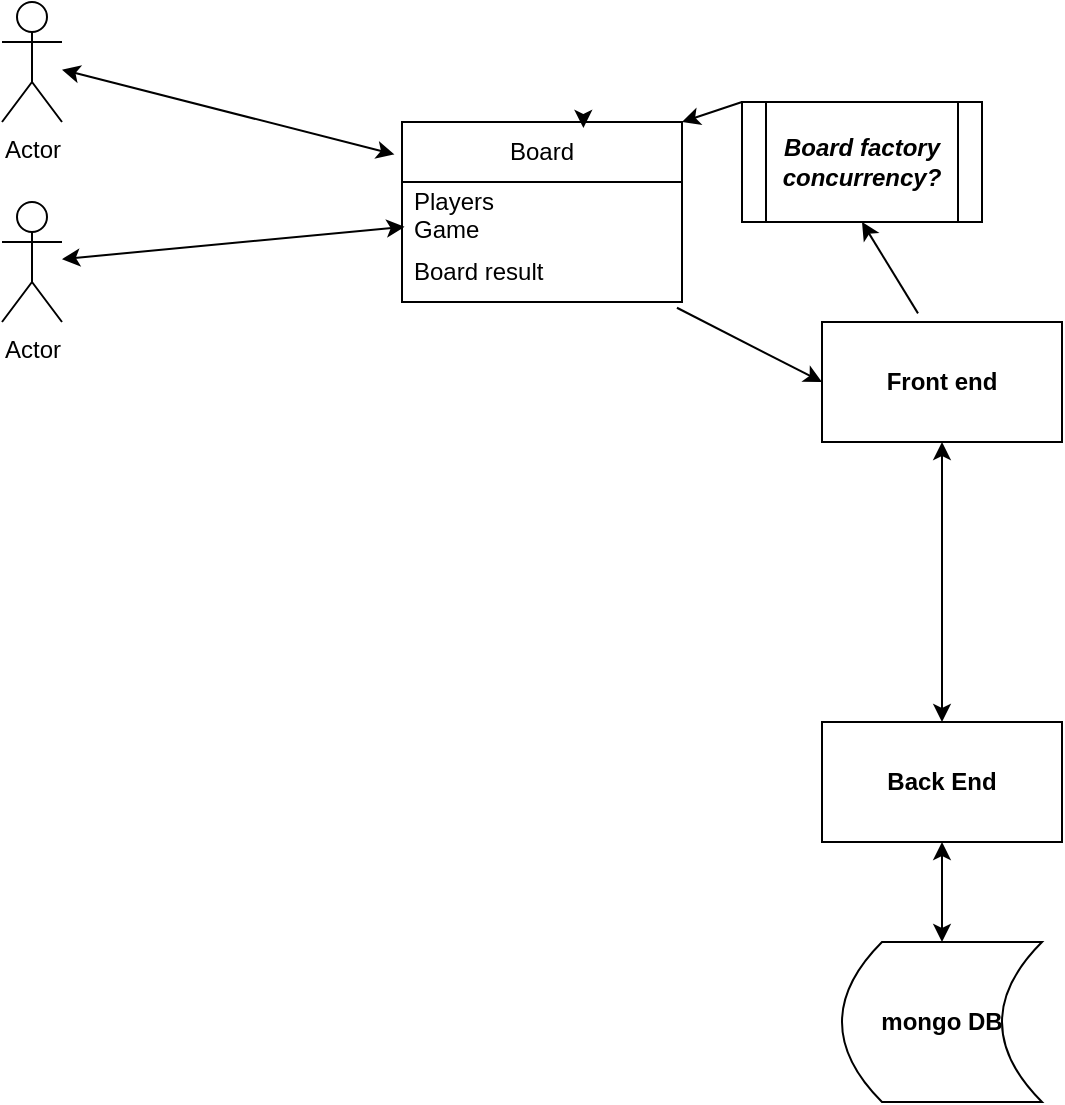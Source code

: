 <mxfile version="24.4.2" type="github">
  <diagram name="Page-1" id="1gnM1tdBulYb8nVV0Fux">
    <mxGraphModel dx="1179" dy="669" grid="1" gridSize="10" guides="1" tooltips="1" connect="1" arrows="1" fold="1" page="1" pageScale="1" pageWidth="827" pageHeight="1169" math="0" shadow="0">
      <root>
        <mxCell id="0" />
        <mxCell id="1" parent="0" />
        <mxCell id="gUkxO-8aRScFtyUfKHTh-4" value="Front end" style="rounded=0;whiteSpace=wrap;html=1;fontStyle=1" vertex="1" parent="1">
          <mxGeometry x="630" y="520" width="120" height="60" as="geometry" />
        </mxCell>
        <mxCell id="gUkxO-8aRScFtyUfKHTh-5" value="Board factory&lt;div&gt;concurrency?&lt;/div&gt;" style="shape=process;whiteSpace=wrap;html=1;backgroundOutline=1;fontStyle=3" vertex="1" parent="1">
          <mxGeometry x="590" y="410" width="120" height="60" as="geometry" />
        </mxCell>
        <mxCell id="gUkxO-8aRScFtyUfKHTh-15" value="Actor" style="shape=umlActor;verticalLabelPosition=bottom;verticalAlign=top;html=1;outlineConnect=0;" vertex="1" parent="1">
          <mxGeometry x="220" y="360" width="30" height="60" as="geometry" />
        </mxCell>
        <mxCell id="gUkxO-8aRScFtyUfKHTh-19" value="Back End" style="rounded=0;whiteSpace=wrap;html=1;fontStyle=1" vertex="1" parent="1">
          <mxGeometry x="630" y="720" width="120" height="60" as="geometry" />
        </mxCell>
        <mxCell id="gUkxO-8aRScFtyUfKHTh-21" value="" style="endArrow=classic;startArrow=classic;html=1;rounded=0;entryX=-0.027;entryY=0.18;entryDx=0;entryDy=0;entryPerimeter=0;" edge="1" parent="1" source="gUkxO-8aRScFtyUfKHTh-15" target="gUkxO-8aRScFtyUfKHTh-27">
          <mxGeometry width="50" height="50" relative="1" as="geometry">
            <mxPoint x="310" y="565" as="sourcePoint" />
            <mxPoint x="560" y="550" as="targetPoint" />
          </mxGeometry>
        </mxCell>
        <mxCell id="gUkxO-8aRScFtyUfKHTh-23" value="" style="endArrow=classic;startArrow=classic;html=1;rounded=0;entryX=0.5;entryY=1;entryDx=0;entryDy=0;" edge="1" parent="1" target="gUkxO-8aRScFtyUfKHTh-19">
          <mxGeometry width="50" height="50" relative="1" as="geometry">
            <mxPoint x="690" y="830" as="sourcePoint" />
            <mxPoint x="560" y="690" as="targetPoint" />
          </mxGeometry>
        </mxCell>
        <mxCell id="gUkxO-8aRScFtyUfKHTh-24" value="mongo DB" style="shape=dataStorage;whiteSpace=wrap;html=1;fixedSize=1;fontStyle=1" vertex="1" parent="1">
          <mxGeometry x="640" y="830" width="100" height="80" as="geometry" />
        </mxCell>
        <mxCell id="gUkxO-8aRScFtyUfKHTh-26" value="" style="endArrow=classic;startArrow=classic;html=1;rounded=0;entryX=0.5;entryY=1;entryDx=0;entryDy=0;exitX=0.5;exitY=0;exitDx=0;exitDy=0;" edge="1" parent="1" source="gUkxO-8aRScFtyUfKHTh-19" target="gUkxO-8aRScFtyUfKHTh-4">
          <mxGeometry width="50" height="50" relative="1" as="geometry">
            <mxPoint x="510" y="740" as="sourcePoint" />
            <mxPoint x="560" y="690" as="targetPoint" />
          </mxGeometry>
        </mxCell>
        <mxCell id="gUkxO-8aRScFtyUfKHTh-27" value="Board" style="swimlane;fontStyle=0;childLayout=stackLayout;horizontal=1;startSize=30;horizontalStack=0;resizeParent=1;resizeParentMax=0;resizeLast=0;collapsible=1;marginBottom=0;whiteSpace=wrap;html=1;" vertex="1" parent="1">
          <mxGeometry x="420" y="420" width="140" height="90" as="geometry" />
        </mxCell>
        <mxCell id="gUkxO-8aRScFtyUfKHTh-29" value="Players&lt;div&gt;Game&amp;nbsp;&lt;/div&gt;" style="text;strokeColor=none;fillColor=none;align=left;verticalAlign=middle;spacingLeft=4;spacingRight=4;overflow=hidden;points=[[0,0.5],[1,0.5]];portConstraint=eastwest;rotatable=0;whiteSpace=wrap;html=1;" vertex="1" parent="gUkxO-8aRScFtyUfKHTh-27">
          <mxGeometry y="30" width="140" height="30" as="geometry" />
        </mxCell>
        <mxCell id="gUkxO-8aRScFtyUfKHTh-30" value="Board result" style="text;strokeColor=none;fillColor=none;align=left;verticalAlign=middle;spacingLeft=4;spacingRight=4;overflow=hidden;points=[[0,0.5],[1,0.5]];portConstraint=eastwest;rotatable=0;whiteSpace=wrap;html=1;" vertex="1" parent="gUkxO-8aRScFtyUfKHTh-27">
          <mxGeometry y="60" width="140" height="30" as="geometry" />
        </mxCell>
        <mxCell id="gUkxO-8aRScFtyUfKHTh-31" style="edgeStyle=orthogonalEdgeStyle;rounded=0;orthogonalLoop=1;jettySize=auto;html=1;exitX=0.75;exitY=0;exitDx=0;exitDy=0;entryX=0.648;entryY=0.033;entryDx=0;entryDy=0;entryPerimeter=0;" edge="1" parent="1" source="gUkxO-8aRScFtyUfKHTh-27" target="gUkxO-8aRScFtyUfKHTh-27">
          <mxGeometry relative="1" as="geometry" />
        </mxCell>
        <mxCell id="gUkxO-8aRScFtyUfKHTh-32" value="" style="endArrow=classic;html=1;rounded=0;exitX=0;exitY=0;exitDx=0;exitDy=0;entryX=1;entryY=0;entryDx=0;entryDy=0;" edge="1" parent="1" source="gUkxO-8aRScFtyUfKHTh-5" target="gUkxO-8aRScFtyUfKHTh-27">
          <mxGeometry width="50" height="50" relative="1" as="geometry">
            <mxPoint x="510" y="720" as="sourcePoint" />
            <mxPoint x="560" y="670" as="targetPoint" />
          </mxGeometry>
        </mxCell>
        <mxCell id="gUkxO-8aRScFtyUfKHTh-33" value="" style="endArrow=classic;html=1;rounded=0;exitX=0.4;exitY=-0.072;exitDx=0;exitDy=0;exitPerimeter=0;entryX=0.5;entryY=1;entryDx=0;entryDy=0;" edge="1" parent="1" source="gUkxO-8aRScFtyUfKHTh-4" target="gUkxO-8aRScFtyUfKHTh-5">
          <mxGeometry width="50" height="50" relative="1" as="geometry">
            <mxPoint x="510" y="720" as="sourcePoint" />
            <mxPoint x="560" y="670" as="targetPoint" />
          </mxGeometry>
        </mxCell>
        <mxCell id="gUkxO-8aRScFtyUfKHTh-38" value="Actor" style="shape=umlActor;verticalLabelPosition=bottom;verticalAlign=top;html=1;outlineConnect=0;" vertex="1" parent="1">
          <mxGeometry x="220" y="460" width="30" height="60" as="geometry" />
        </mxCell>
        <mxCell id="gUkxO-8aRScFtyUfKHTh-39" value="" style="endArrow=classic;startArrow=classic;html=1;rounded=0;entryX=0.009;entryY=0.747;entryDx=0;entryDy=0;entryPerimeter=0;" edge="1" parent="1" source="gUkxO-8aRScFtyUfKHTh-38" target="gUkxO-8aRScFtyUfKHTh-29">
          <mxGeometry width="50" height="50" relative="1" as="geometry">
            <mxPoint x="490" y="550" as="sourcePoint" />
            <mxPoint x="540" y="500" as="targetPoint" />
          </mxGeometry>
        </mxCell>
        <mxCell id="gUkxO-8aRScFtyUfKHTh-41" value="" style="endArrow=classic;html=1;rounded=0;exitX=0.982;exitY=1.096;exitDx=0;exitDy=0;exitPerimeter=0;entryX=0;entryY=0.5;entryDx=0;entryDy=0;" edge="1" parent="1" source="gUkxO-8aRScFtyUfKHTh-30" target="gUkxO-8aRScFtyUfKHTh-4">
          <mxGeometry width="50" height="50" relative="1" as="geometry">
            <mxPoint x="550" y="680" as="sourcePoint" />
            <mxPoint x="600" y="630" as="targetPoint" />
          </mxGeometry>
        </mxCell>
      </root>
    </mxGraphModel>
  </diagram>
</mxfile>
